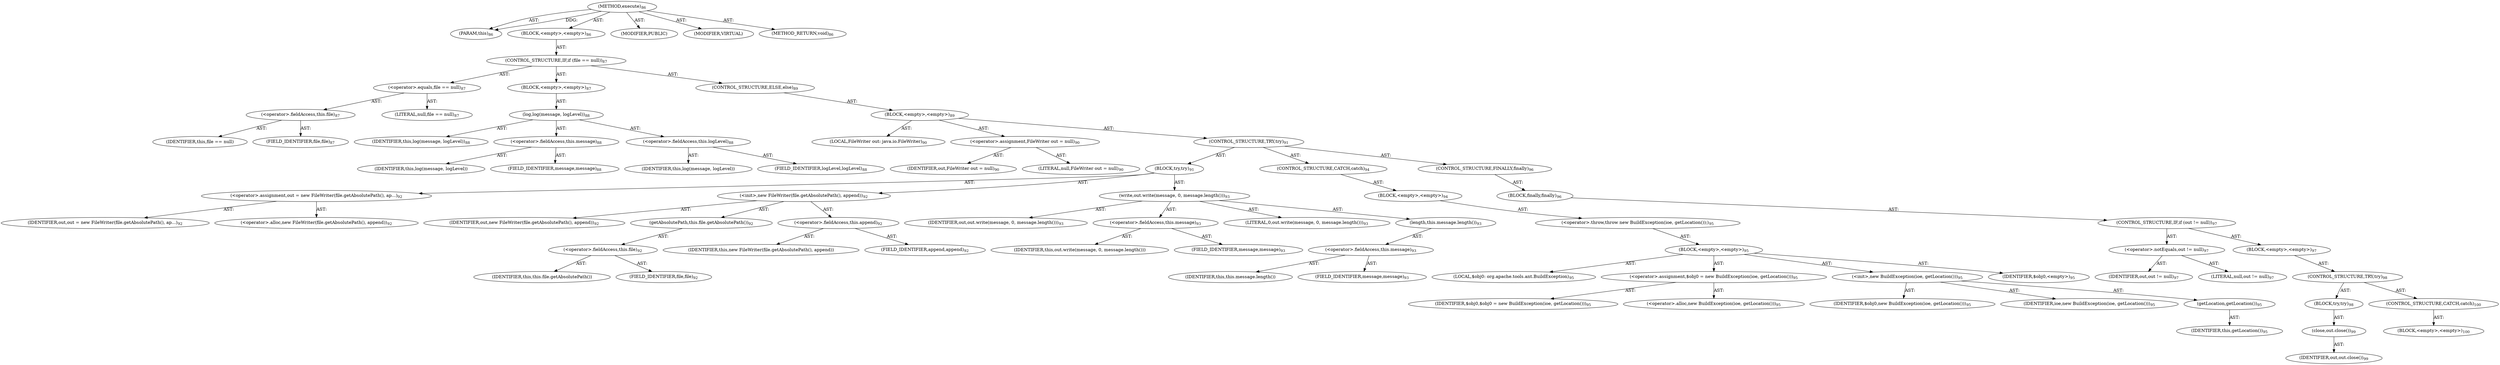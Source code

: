 digraph "execute" {  
"111669149696" [label = <(METHOD,execute)<SUB>86</SUB>> ]
"115964116992" [label = <(PARAM,this)<SUB>86</SUB>> ]
"25769803776" [label = <(BLOCK,&lt;empty&gt;,&lt;empty&gt;)<SUB>86</SUB>> ]
"47244640256" [label = <(CONTROL_STRUCTURE,IF,if (file == null))<SUB>87</SUB>> ]
"30064771072" [label = <(&lt;operator&gt;.equals,file == null)<SUB>87</SUB>> ]
"30064771073" [label = <(&lt;operator&gt;.fieldAccess,this.file)<SUB>87</SUB>> ]
"68719476742" [label = <(IDENTIFIER,this,file == null)> ]
"55834574848" [label = <(FIELD_IDENTIFIER,file,file)<SUB>87</SUB>> ]
"90194313216" [label = <(LITERAL,null,file == null)<SUB>87</SUB>> ]
"25769803777" [label = <(BLOCK,&lt;empty&gt;,&lt;empty&gt;)<SUB>87</SUB>> ]
"30064771074" [label = <(log,log(message, logLevel))<SUB>88</SUB>> ]
"68719476736" [label = <(IDENTIFIER,this,log(message, logLevel))<SUB>88</SUB>> ]
"30064771075" [label = <(&lt;operator&gt;.fieldAccess,this.message)<SUB>88</SUB>> ]
"68719476743" [label = <(IDENTIFIER,this,log(message, logLevel))> ]
"55834574849" [label = <(FIELD_IDENTIFIER,message,message)<SUB>88</SUB>> ]
"30064771076" [label = <(&lt;operator&gt;.fieldAccess,this.logLevel)<SUB>88</SUB>> ]
"68719476744" [label = <(IDENTIFIER,this,log(message, logLevel))> ]
"55834574850" [label = <(FIELD_IDENTIFIER,logLevel,logLevel)<SUB>88</SUB>> ]
"47244640257" [label = <(CONTROL_STRUCTURE,ELSE,else)<SUB>89</SUB>> ]
"25769803778" [label = <(BLOCK,&lt;empty&gt;,&lt;empty&gt;)<SUB>89</SUB>> ]
"94489280512" [label = <(LOCAL,FileWriter out: java.io.FileWriter)<SUB>90</SUB>> ]
"30064771077" [label = <(&lt;operator&gt;.assignment,FileWriter out = null)<SUB>90</SUB>> ]
"68719476745" [label = <(IDENTIFIER,out,FileWriter out = null)<SUB>90</SUB>> ]
"90194313217" [label = <(LITERAL,null,FileWriter out = null)<SUB>90</SUB>> ]
"47244640258" [label = <(CONTROL_STRUCTURE,TRY,try)<SUB>91</SUB>> ]
"25769803779" [label = <(BLOCK,try,try)<SUB>91</SUB>> ]
"30064771078" [label = <(&lt;operator&gt;.assignment,out = new FileWriter(file.getAbsolutePath(), ap...)<SUB>92</SUB>> ]
"68719476746" [label = <(IDENTIFIER,out,out = new FileWriter(file.getAbsolutePath(), ap...)<SUB>92</SUB>> ]
"30064771079" [label = <(&lt;operator&gt;.alloc,new FileWriter(file.getAbsolutePath(), append))<SUB>92</SUB>> ]
"30064771080" [label = <(&lt;init&gt;,new FileWriter(file.getAbsolutePath(), append))<SUB>92</SUB>> ]
"68719476747" [label = <(IDENTIFIER,out,new FileWriter(file.getAbsolutePath(), append))<SUB>92</SUB>> ]
"30064771081" [label = <(getAbsolutePath,this.file.getAbsolutePath())<SUB>92</SUB>> ]
"30064771082" [label = <(&lt;operator&gt;.fieldAccess,this.file)<SUB>92</SUB>> ]
"68719476748" [label = <(IDENTIFIER,this,this.file.getAbsolutePath())> ]
"55834574851" [label = <(FIELD_IDENTIFIER,file,file)<SUB>92</SUB>> ]
"30064771083" [label = <(&lt;operator&gt;.fieldAccess,this.append)<SUB>92</SUB>> ]
"68719476749" [label = <(IDENTIFIER,this,new FileWriter(file.getAbsolutePath(), append))> ]
"55834574852" [label = <(FIELD_IDENTIFIER,append,append)<SUB>92</SUB>> ]
"30064771084" [label = <(write,out.write(message, 0, message.length()))<SUB>93</SUB>> ]
"68719476750" [label = <(IDENTIFIER,out,out.write(message, 0, message.length()))<SUB>93</SUB>> ]
"30064771085" [label = <(&lt;operator&gt;.fieldAccess,this.message)<SUB>93</SUB>> ]
"68719476751" [label = <(IDENTIFIER,this,out.write(message, 0, message.length()))> ]
"55834574853" [label = <(FIELD_IDENTIFIER,message,message)<SUB>93</SUB>> ]
"90194313218" [label = <(LITERAL,0,out.write(message, 0, message.length()))<SUB>93</SUB>> ]
"30064771086" [label = <(length,this.message.length())<SUB>93</SUB>> ]
"30064771087" [label = <(&lt;operator&gt;.fieldAccess,this.message)<SUB>93</SUB>> ]
"68719476752" [label = <(IDENTIFIER,this,this.message.length())> ]
"55834574854" [label = <(FIELD_IDENTIFIER,message,message)<SUB>93</SUB>> ]
"47244640259" [label = <(CONTROL_STRUCTURE,CATCH,catch)<SUB>94</SUB>> ]
"25769803780" [label = <(BLOCK,&lt;empty&gt;,&lt;empty&gt;)<SUB>94</SUB>> ]
"30064771088" [label = <(&lt;operator&gt;.throw,throw new BuildException(ioe, getLocation());)<SUB>95</SUB>> ]
"25769803781" [label = <(BLOCK,&lt;empty&gt;,&lt;empty&gt;)<SUB>95</SUB>> ]
"94489280513" [label = <(LOCAL,$obj0: org.apache.tools.ant.BuildException)<SUB>95</SUB>> ]
"30064771089" [label = <(&lt;operator&gt;.assignment,$obj0 = new BuildException(ioe, getLocation()))<SUB>95</SUB>> ]
"68719476753" [label = <(IDENTIFIER,$obj0,$obj0 = new BuildException(ioe, getLocation()))<SUB>95</SUB>> ]
"30064771090" [label = <(&lt;operator&gt;.alloc,new BuildException(ioe, getLocation()))<SUB>95</SUB>> ]
"30064771091" [label = <(&lt;init&gt;,new BuildException(ioe, getLocation()))<SUB>95</SUB>> ]
"68719476754" [label = <(IDENTIFIER,$obj0,new BuildException(ioe, getLocation()))<SUB>95</SUB>> ]
"68719476755" [label = <(IDENTIFIER,ioe,new BuildException(ioe, getLocation()))<SUB>95</SUB>> ]
"30064771092" [label = <(getLocation,getLocation())<SUB>95</SUB>> ]
"68719476737" [label = <(IDENTIFIER,this,getLocation())<SUB>95</SUB>> ]
"68719476756" [label = <(IDENTIFIER,$obj0,&lt;empty&gt;)<SUB>95</SUB>> ]
"47244640260" [label = <(CONTROL_STRUCTURE,FINALLY,finally)<SUB>96</SUB>> ]
"25769803782" [label = <(BLOCK,finally,finally)<SUB>96</SUB>> ]
"47244640261" [label = <(CONTROL_STRUCTURE,IF,if (out != null))<SUB>97</SUB>> ]
"30064771093" [label = <(&lt;operator&gt;.notEquals,out != null)<SUB>97</SUB>> ]
"68719476757" [label = <(IDENTIFIER,out,out != null)<SUB>97</SUB>> ]
"90194313219" [label = <(LITERAL,null,out != null)<SUB>97</SUB>> ]
"25769803783" [label = <(BLOCK,&lt;empty&gt;,&lt;empty&gt;)<SUB>97</SUB>> ]
"47244640262" [label = <(CONTROL_STRUCTURE,TRY,try)<SUB>98</SUB>> ]
"25769803784" [label = <(BLOCK,try,try)<SUB>98</SUB>> ]
"30064771094" [label = <(close,out.close())<SUB>99</SUB>> ]
"68719476758" [label = <(IDENTIFIER,out,out.close())<SUB>99</SUB>> ]
"47244640263" [label = <(CONTROL_STRUCTURE,CATCH,catch)<SUB>100</SUB>> ]
"25769803785" [label = <(BLOCK,&lt;empty&gt;,&lt;empty&gt;)<SUB>100</SUB>> ]
"133143986180" [label = <(MODIFIER,PUBLIC)> ]
"133143986181" [label = <(MODIFIER,VIRTUAL)> ]
"128849018880" [label = <(METHOD_RETURN,void)<SUB>86</SUB>> ]
  "111669149696" -> "115964116992"  [ label = "AST: "] 
  "111669149696" -> "25769803776"  [ label = "AST: "] 
  "111669149696" -> "133143986180"  [ label = "AST: "] 
  "111669149696" -> "133143986181"  [ label = "AST: "] 
  "111669149696" -> "128849018880"  [ label = "AST: "] 
  "25769803776" -> "47244640256"  [ label = "AST: "] 
  "47244640256" -> "30064771072"  [ label = "AST: "] 
  "47244640256" -> "25769803777"  [ label = "AST: "] 
  "47244640256" -> "47244640257"  [ label = "AST: "] 
  "30064771072" -> "30064771073"  [ label = "AST: "] 
  "30064771072" -> "90194313216"  [ label = "AST: "] 
  "30064771073" -> "68719476742"  [ label = "AST: "] 
  "30064771073" -> "55834574848"  [ label = "AST: "] 
  "25769803777" -> "30064771074"  [ label = "AST: "] 
  "30064771074" -> "68719476736"  [ label = "AST: "] 
  "30064771074" -> "30064771075"  [ label = "AST: "] 
  "30064771074" -> "30064771076"  [ label = "AST: "] 
  "30064771075" -> "68719476743"  [ label = "AST: "] 
  "30064771075" -> "55834574849"  [ label = "AST: "] 
  "30064771076" -> "68719476744"  [ label = "AST: "] 
  "30064771076" -> "55834574850"  [ label = "AST: "] 
  "47244640257" -> "25769803778"  [ label = "AST: "] 
  "25769803778" -> "94489280512"  [ label = "AST: "] 
  "25769803778" -> "30064771077"  [ label = "AST: "] 
  "25769803778" -> "47244640258"  [ label = "AST: "] 
  "30064771077" -> "68719476745"  [ label = "AST: "] 
  "30064771077" -> "90194313217"  [ label = "AST: "] 
  "47244640258" -> "25769803779"  [ label = "AST: "] 
  "47244640258" -> "47244640259"  [ label = "AST: "] 
  "47244640258" -> "47244640260"  [ label = "AST: "] 
  "25769803779" -> "30064771078"  [ label = "AST: "] 
  "25769803779" -> "30064771080"  [ label = "AST: "] 
  "25769803779" -> "30064771084"  [ label = "AST: "] 
  "30064771078" -> "68719476746"  [ label = "AST: "] 
  "30064771078" -> "30064771079"  [ label = "AST: "] 
  "30064771080" -> "68719476747"  [ label = "AST: "] 
  "30064771080" -> "30064771081"  [ label = "AST: "] 
  "30064771080" -> "30064771083"  [ label = "AST: "] 
  "30064771081" -> "30064771082"  [ label = "AST: "] 
  "30064771082" -> "68719476748"  [ label = "AST: "] 
  "30064771082" -> "55834574851"  [ label = "AST: "] 
  "30064771083" -> "68719476749"  [ label = "AST: "] 
  "30064771083" -> "55834574852"  [ label = "AST: "] 
  "30064771084" -> "68719476750"  [ label = "AST: "] 
  "30064771084" -> "30064771085"  [ label = "AST: "] 
  "30064771084" -> "90194313218"  [ label = "AST: "] 
  "30064771084" -> "30064771086"  [ label = "AST: "] 
  "30064771085" -> "68719476751"  [ label = "AST: "] 
  "30064771085" -> "55834574853"  [ label = "AST: "] 
  "30064771086" -> "30064771087"  [ label = "AST: "] 
  "30064771087" -> "68719476752"  [ label = "AST: "] 
  "30064771087" -> "55834574854"  [ label = "AST: "] 
  "47244640259" -> "25769803780"  [ label = "AST: "] 
  "25769803780" -> "30064771088"  [ label = "AST: "] 
  "30064771088" -> "25769803781"  [ label = "AST: "] 
  "25769803781" -> "94489280513"  [ label = "AST: "] 
  "25769803781" -> "30064771089"  [ label = "AST: "] 
  "25769803781" -> "30064771091"  [ label = "AST: "] 
  "25769803781" -> "68719476756"  [ label = "AST: "] 
  "30064771089" -> "68719476753"  [ label = "AST: "] 
  "30064771089" -> "30064771090"  [ label = "AST: "] 
  "30064771091" -> "68719476754"  [ label = "AST: "] 
  "30064771091" -> "68719476755"  [ label = "AST: "] 
  "30064771091" -> "30064771092"  [ label = "AST: "] 
  "30064771092" -> "68719476737"  [ label = "AST: "] 
  "47244640260" -> "25769803782"  [ label = "AST: "] 
  "25769803782" -> "47244640261"  [ label = "AST: "] 
  "47244640261" -> "30064771093"  [ label = "AST: "] 
  "47244640261" -> "25769803783"  [ label = "AST: "] 
  "30064771093" -> "68719476757"  [ label = "AST: "] 
  "30064771093" -> "90194313219"  [ label = "AST: "] 
  "25769803783" -> "47244640262"  [ label = "AST: "] 
  "47244640262" -> "25769803784"  [ label = "AST: "] 
  "47244640262" -> "47244640263"  [ label = "AST: "] 
  "25769803784" -> "30064771094"  [ label = "AST: "] 
  "30064771094" -> "68719476758"  [ label = "AST: "] 
  "47244640263" -> "25769803785"  [ label = "AST: "] 
  "111669149696" -> "115964116992"  [ label = "DDG: "] 
}
